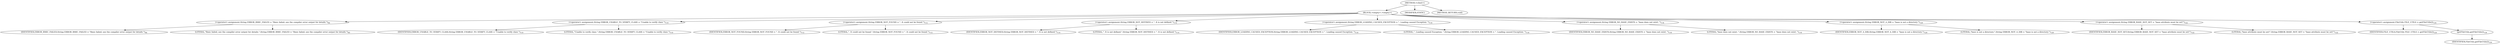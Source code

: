 digraph "&lt;clinit&gt;" {  
"1429" [label = <(METHOD,&lt;clinit&gt;)> ]
"1430" [label = <(BLOCK,&lt;empty&gt;,&lt;empty&gt;)> ]
"1431" [label = <(&lt;operator&gt;.assignment,String ERROR_RMIC_FAILED = &quot;Rmic failed; see the compiler error output for details.&quot;)<SUB>84</SUB>> ]
"1432" [label = <(IDENTIFIER,ERROR_RMIC_FAILED,String ERROR_RMIC_FAILED = &quot;Rmic failed; see the compiler error output for details.&quot;)<SUB>84</SUB>> ]
"1433" [label = <(LITERAL,&quot;Rmic failed; see the compiler error output for details.&quot;,String ERROR_RMIC_FAILED = &quot;Rmic failed; see the compiler error output for details.&quot;)<SUB>85</SUB>> ]
"1434" [label = <(&lt;operator&gt;.assignment,String ERROR_UNABLE_TO_VERIFY_CLASS = &quot;Unable to verify class &quot;)<SUB>110</SUB>> ]
"1435" [label = <(IDENTIFIER,ERROR_UNABLE_TO_VERIFY_CLASS,String ERROR_UNABLE_TO_VERIFY_CLASS = &quot;Unable to verify class &quot;)<SUB>110</SUB>> ]
"1436" [label = <(LITERAL,&quot;Unable to verify class &quot;,String ERROR_UNABLE_TO_VERIFY_CLASS = &quot;Unable to verify class &quot;)<SUB>110</SUB>> ]
"1437" [label = <(&lt;operator&gt;.assignment,String ERROR_NOT_FOUND = &quot;. It could not be found.&quot;)<SUB>112</SUB>> ]
"1438" [label = <(IDENTIFIER,ERROR_NOT_FOUND,String ERROR_NOT_FOUND = &quot;. It could not be found.&quot;)<SUB>112</SUB>> ]
"1439" [label = <(LITERAL,&quot;. It could not be found.&quot;,String ERROR_NOT_FOUND = &quot;. It could not be found.&quot;)<SUB>112</SUB>> ]
"1440" [label = <(&lt;operator&gt;.assignment,String ERROR_NOT_DEFINED = &quot;. It is not defined.&quot;)<SUB>114</SUB>> ]
"1441" [label = <(IDENTIFIER,ERROR_NOT_DEFINED,String ERROR_NOT_DEFINED = &quot;. It is not defined.&quot;)<SUB>114</SUB>> ]
"1442" [label = <(LITERAL,&quot;. It is not defined.&quot;,String ERROR_NOT_DEFINED = &quot;. It is not defined.&quot;)<SUB>114</SUB>> ]
"1443" [label = <(&lt;operator&gt;.assignment,String ERROR_LOADING_CAUSED_EXCEPTION = &quot;. Loading caused Exception: &quot;)<SUB>116</SUB>> ]
"1444" [label = <(IDENTIFIER,ERROR_LOADING_CAUSED_EXCEPTION,String ERROR_LOADING_CAUSED_EXCEPTION = &quot;. Loading caused Exception: &quot;)<SUB>116</SUB>> ]
"1445" [label = <(LITERAL,&quot;. Loading caused Exception: &quot;,String ERROR_LOADING_CAUSED_EXCEPTION = &quot;. Loading caused Exception: &quot;)<SUB>116</SUB>> ]
"1446" [label = <(&lt;operator&gt;.assignment,String ERROR_NO_BASE_EXISTS = &quot;base does not exist: &quot;)<SUB>118</SUB>> ]
"1447" [label = <(IDENTIFIER,ERROR_NO_BASE_EXISTS,String ERROR_NO_BASE_EXISTS = &quot;base does not exist: &quot;)<SUB>118</SUB>> ]
"1448" [label = <(LITERAL,&quot;base does not exist: &quot;,String ERROR_NO_BASE_EXISTS = &quot;base does not exist: &quot;)<SUB>118</SUB>> ]
"1449" [label = <(&lt;operator&gt;.assignment,String ERROR_NOT_A_DIR = &quot;base is not a directory:&quot;)<SUB>120</SUB>> ]
"1450" [label = <(IDENTIFIER,ERROR_NOT_A_DIR,String ERROR_NOT_A_DIR = &quot;base is not a directory:&quot;)<SUB>120</SUB>> ]
"1451" [label = <(LITERAL,&quot;base is not a directory:&quot;,String ERROR_NOT_A_DIR = &quot;base is not a directory:&quot;)<SUB>120</SUB>> ]
"1452" [label = <(&lt;operator&gt;.assignment,String ERROR_BASE_NOT_SET = &quot;base attribute must be set!&quot;)<SUB>122</SUB>> ]
"1453" [label = <(IDENTIFIER,ERROR_BASE_NOT_SET,String ERROR_BASE_NOT_SET = &quot;base attribute must be set!&quot;)<SUB>122</SUB>> ]
"1454" [label = <(LITERAL,&quot;base attribute must be set!&quot;,String ERROR_BASE_NOT_SET = &quot;base attribute must be set!&quot;)<SUB>122</SUB>> ]
"1455" [label = <(&lt;operator&gt;.assignment,FileUtils FILE_UTILS = getFileUtils())<SUB>124</SUB>> ]
"1456" [label = <(IDENTIFIER,FILE_UTILS,FileUtils FILE_UTILS = getFileUtils())<SUB>124</SUB>> ]
"1457" [label = <(getFileUtils,getFileUtils())<SUB>124</SUB>> ]
"1458" [label = <(IDENTIFIER,FileUtils,getFileUtils())<SUB>124</SUB>> ]
"1459" [label = <(MODIFIER,STATIC)> ]
"1460" [label = <(METHOD_RETURN,void)> ]
  "1429" -> "1430" 
  "1429" -> "1459" 
  "1429" -> "1460" 
  "1430" -> "1431" 
  "1430" -> "1434" 
  "1430" -> "1437" 
  "1430" -> "1440" 
  "1430" -> "1443" 
  "1430" -> "1446" 
  "1430" -> "1449" 
  "1430" -> "1452" 
  "1430" -> "1455" 
  "1431" -> "1432" 
  "1431" -> "1433" 
  "1434" -> "1435" 
  "1434" -> "1436" 
  "1437" -> "1438" 
  "1437" -> "1439" 
  "1440" -> "1441" 
  "1440" -> "1442" 
  "1443" -> "1444" 
  "1443" -> "1445" 
  "1446" -> "1447" 
  "1446" -> "1448" 
  "1449" -> "1450" 
  "1449" -> "1451" 
  "1452" -> "1453" 
  "1452" -> "1454" 
  "1455" -> "1456" 
  "1455" -> "1457" 
  "1457" -> "1458" 
}
